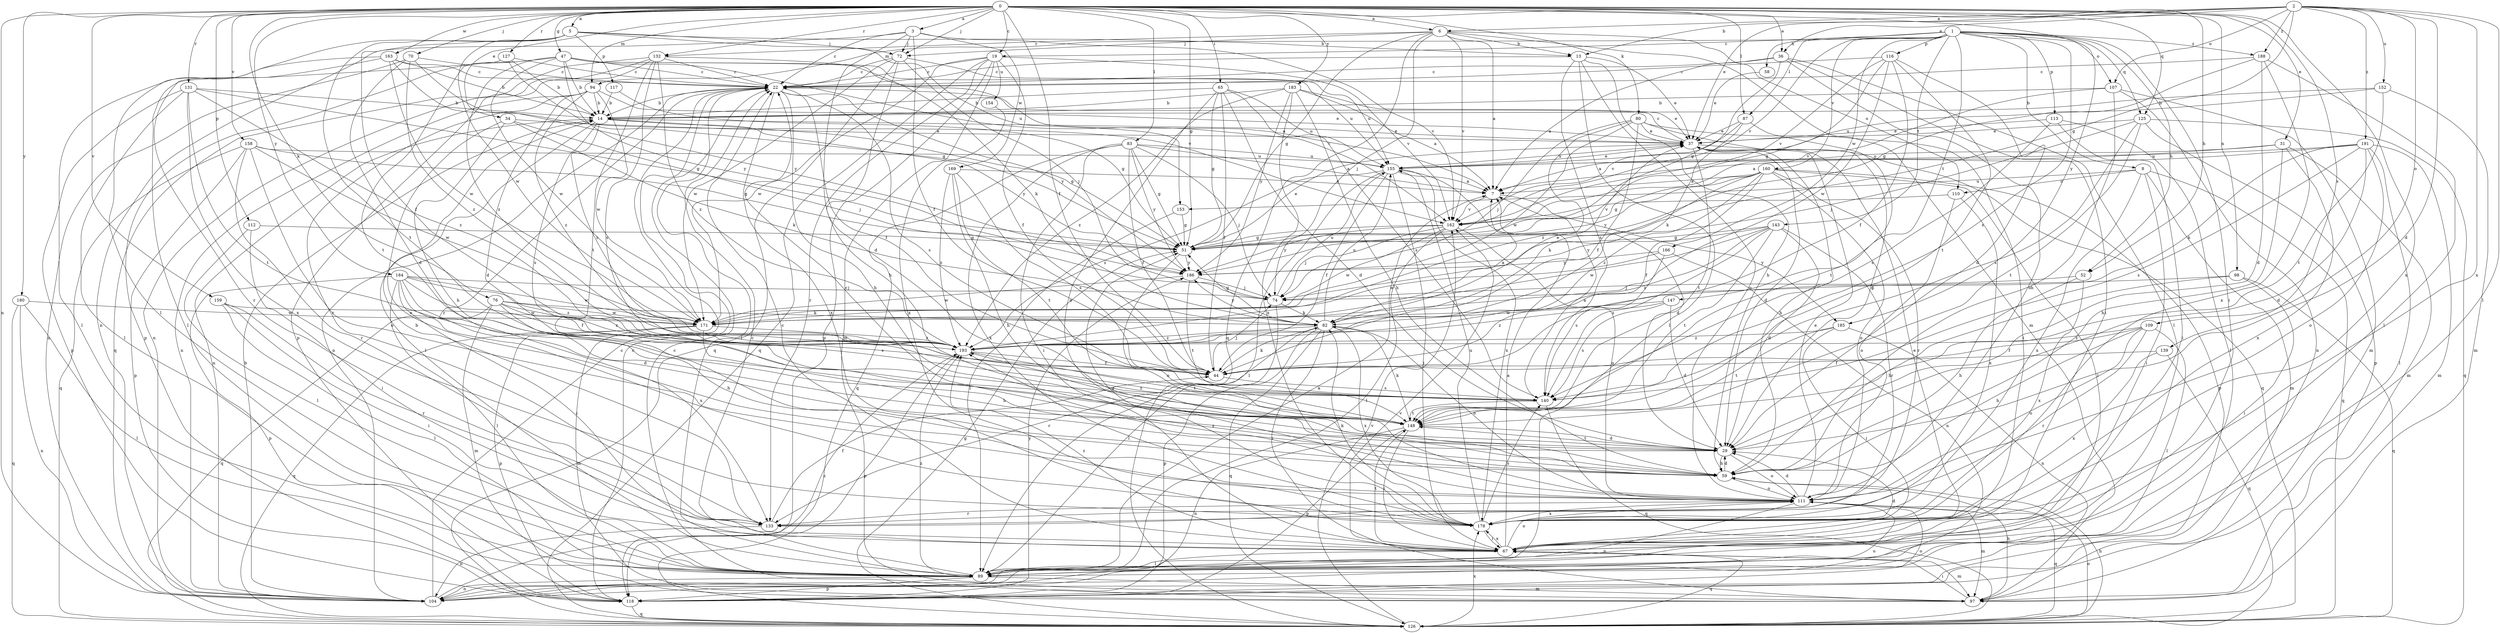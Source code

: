strict digraph  {
0;
1;
2;
3;
5;
6;
7;
8;
13;
14;
19;
22;
29;
31;
34;
36;
37;
44;
47;
51;
52;
58;
59;
65;
67;
70;
72;
74;
76;
80;
82;
83;
87;
89;
94;
97;
98;
104;
107;
109;
110;
111;
112;
113;
116;
117;
118;
125;
126;
127;
131;
132;
133;
139;
140;
143;
147;
148;
152;
153;
154;
155;
158;
159;
160;
162;
163;
166;
169;
171;
178;
180;
183;
184;
185;
186;
188;
191;
193;
0 -> 3  [label=a];
0 -> 5  [label=a];
0 -> 6  [label=a];
0 -> 19  [label=c];
0 -> 31  [label=e];
0 -> 34  [label=e];
0 -> 36  [label=e];
0 -> 44  [label=f];
0 -> 47  [label=g];
0 -> 51  [label=g];
0 -> 52  [label=h];
0 -> 65  [label=i];
0 -> 70  [label=j];
0 -> 72  [label=j];
0 -> 76  [label=k];
0 -> 80  [label=k];
0 -> 83  [label=l];
0 -> 87  [label=l];
0 -> 94  [label=m];
0 -> 98  [label=n];
0 -> 104  [label=n];
0 -> 112  [label=p];
0 -> 125  [label=q];
0 -> 127  [label=r];
0 -> 131  [label=r];
0 -> 132  [label=r];
0 -> 139  [label=s];
0 -> 158  [label=v];
0 -> 159  [label=v];
0 -> 163  [label=w];
0 -> 178  [label=x];
0 -> 180  [label=y];
0 -> 183  [label=y];
0 -> 184  [label=y];
0 -> 185  [label=y];
1 -> 8  [label=b];
1 -> 19  [label=c];
1 -> 52  [label=h];
1 -> 58  [label=h];
1 -> 67  [label=i];
1 -> 87  [label=l];
1 -> 94  [label=m];
1 -> 107  [label=o];
1 -> 113  [label=p];
1 -> 116  [label=p];
1 -> 125  [label=q];
1 -> 140  [label=s];
1 -> 143  [label=t];
1 -> 147  [label=t];
1 -> 160  [label=v];
1 -> 162  [label=v];
1 -> 166  [label=w];
1 -> 188  [label=z];
2 -> 6  [label=a];
2 -> 13  [label=b];
2 -> 29  [label=d];
2 -> 36  [label=e];
2 -> 37  [label=e];
2 -> 51  [label=g];
2 -> 89  [label=l];
2 -> 107  [label=o];
2 -> 109  [label=o];
2 -> 152  [label=u];
2 -> 178  [label=x];
2 -> 188  [label=z];
2 -> 191  [label=z];
3 -> 22  [label=c];
3 -> 29  [label=d];
3 -> 44  [label=f];
3 -> 72  [label=j];
3 -> 104  [label=n];
3 -> 162  [label=v];
3 -> 169  [label=w];
5 -> 13  [label=b];
5 -> 44  [label=f];
5 -> 72  [label=j];
5 -> 89  [label=l];
5 -> 117  [label=p];
5 -> 148  [label=t];
5 -> 153  [label=u];
5 -> 171  [label=w];
6 -> 7  [label=a];
6 -> 13  [label=b];
6 -> 51  [label=g];
6 -> 72  [label=j];
6 -> 74  [label=j];
6 -> 97  [label=m];
6 -> 110  [label=o];
6 -> 126  [label=q];
6 -> 132  [label=r];
6 -> 162  [label=v];
7 -> 162  [label=v];
7 -> 185  [label=y];
8 -> 67  [label=i];
8 -> 97  [label=m];
8 -> 110  [label=o];
8 -> 126  [label=q];
8 -> 153  [label=u];
8 -> 178  [label=x];
13 -> 22  [label=c];
13 -> 37  [label=e];
13 -> 59  [label=h];
13 -> 89  [label=l];
13 -> 111  [label=o];
13 -> 140  [label=s];
14 -> 37  [label=e];
14 -> 51  [label=g];
14 -> 89  [label=l];
14 -> 104  [label=n];
14 -> 140  [label=s];
14 -> 186  [label=y];
14 -> 193  [label=z];
19 -> 22  [label=c];
19 -> 44  [label=f];
19 -> 97  [label=m];
19 -> 118  [label=p];
19 -> 126  [label=q];
19 -> 133  [label=r];
19 -> 154  [label=u];
19 -> 162  [label=v];
19 -> 171  [label=w];
22 -> 14  [label=b];
22 -> 44  [label=f];
22 -> 59  [label=h];
22 -> 89  [label=l];
22 -> 104  [label=n];
22 -> 133  [label=r];
22 -> 140  [label=s];
22 -> 178  [label=x];
22 -> 186  [label=y];
29 -> 59  [label=h];
29 -> 111  [label=o];
29 -> 148  [label=t];
31 -> 7  [label=a];
31 -> 59  [label=h];
31 -> 97  [label=m];
31 -> 155  [label=u];
31 -> 178  [label=x];
34 -> 37  [label=e];
34 -> 59  [label=h];
34 -> 74  [label=j];
34 -> 82  [label=k];
34 -> 111  [label=o];
36 -> 7  [label=a];
36 -> 22  [label=c];
36 -> 51  [label=g];
36 -> 67  [label=i];
36 -> 89  [label=l];
36 -> 111  [label=o];
37 -> 22  [label=c];
37 -> 29  [label=d];
37 -> 59  [label=h];
37 -> 126  [label=q];
37 -> 148  [label=t];
37 -> 155  [label=u];
44 -> 74  [label=j];
44 -> 82  [label=k];
44 -> 140  [label=s];
47 -> 7  [label=a];
47 -> 14  [label=b];
47 -> 22  [label=c];
47 -> 118  [label=p];
47 -> 148  [label=t];
47 -> 155  [label=u];
47 -> 162  [label=v];
47 -> 171  [label=w];
47 -> 186  [label=y];
47 -> 193  [label=z];
51 -> 37  [label=e];
51 -> 111  [label=o];
51 -> 186  [label=y];
52 -> 59  [label=h];
52 -> 74  [label=j];
52 -> 178  [label=x];
58 -> 37  [label=e];
59 -> 22  [label=c];
59 -> 29  [label=d];
59 -> 111  [label=o];
65 -> 14  [label=b];
65 -> 29  [label=d];
65 -> 44  [label=f];
65 -> 51  [label=g];
65 -> 111  [label=o];
65 -> 140  [label=s];
65 -> 155  [label=u];
67 -> 7  [label=a];
67 -> 22  [label=c];
67 -> 29  [label=d];
67 -> 37  [label=e];
67 -> 89  [label=l];
67 -> 97  [label=m];
67 -> 111  [label=o];
67 -> 126  [label=q];
67 -> 148  [label=t];
67 -> 178  [label=x];
67 -> 193  [label=z];
70 -> 22  [label=c];
70 -> 29  [label=d];
70 -> 104  [label=n];
70 -> 186  [label=y];
70 -> 193  [label=z];
72 -> 22  [label=c];
72 -> 59  [label=h];
72 -> 74  [label=j];
72 -> 126  [label=q];
72 -> 155  [label=u];
72 -> 171  [label=w];
74 -> 82  [label=k];
74 -> 89  [label=l];
74 -> 155  [label=u];
76 -> 59  [label=h];
76 -> 82  [label=k];
76 -> 97  [label=m];
76 -> 126  [label=q];
76 -> 140  [label=s];
76 -> 171  [label=w];
76 -> 193  [label=z];
80 -> 29  [label=d];
80 -> 37  [label=e];
80 -> 44  [label=f];
80 -> 67  [label=i];
80 -> 74  [label=j];
80 -> 171  [label=w];
80 -> 193  [label=z];
82 -> 7  [label=a];
82 -> 37  [label=e];
82 -> 51  [label=g];
82 -> 67  [label=i];
82 -> 111  [label=o];
82 -> 118  [label=p];
82 -> 126  [label=q];
82 -> 133  [label=r];
82 -> 155  [label=u];
82 -> 178  [label=x];
82 -> 186  [label=y];
82 -> 193  [label=z];
83 -> 7  [label=a];
83 -> 44  [label=f];
83 -> 51  [label=g];
83 -> 67  [label=i];
83 -> 74  [label=j];
83 -> 126  [label=q];
83 -> 155  [label=u];
83 -> 178  [label=x];
83 -> 186  [label=y];
87 -> 37  [label=e];
87 -> 82  [label=k];
87 -> 148  [label=t];
87 -> 162  [label=v];
89 -> 7  [label=a];
89 -> 22  [label=c];
89 -> 97  [label=m];
89 -> 104  [label=n];
89 -> 118  [label=p];
89 -> 193  [label=z];
94 -> 14  [label=b];
94 -> 29  [label=d];
94 -> 37  [label=e];
94 -> 104  [label=n];
94 -> 133  [label=r];
94 -> 171  [label=w];
94 -> 193  [label=z];
97 -> 22  [label=c];
97 -> 59  [label=h];
97 -> 67  [label=i];
97 -> 162  [label=v];
98 -> 59  [label=h];
98 -> 67  [label=i];
98 -> 74  [label=j];
98 -> 126  [label=q];
104 -> 14  [label=b];
104 -> 22  [label=c];
104 -> 111  [label=o];
104 -> 193  [label=z];
107 -> 14  [label=b];
107 -> 59  [label=h];
107 -> 97  [label=m];
107 -> 104  [label=n];
107 -> 162  [label=v];
109 -> 44  [label=f];
109 -> 59  [label=h];
109 -> 89  [label=l];
109 -> 111  [label=o];
109 -> 133  [label=r];
109 -> 193  [label=z];
110 -> 111  [label=o];
110 -> 162  [label=v];
110 -> 178  [label=x];
111 -> 29  [label=d];
111 -> 37  [label=e];
111 -> 97  [label=m];
111 -> 104  [label=n];
111 -> 126  [label=q];
111 -> 133  [label=r];
111 -> 178  [label=x];
111 -> 193  [label=z];
112 -> 51  [label=g];
112 -> 67  [label=i];
112 -> 89  [label=l];
113 -> 37  [label=e];
113 -> 67  [label=i];
113 -> 89  [label=l];
113 -> 140  [label=s];
116 -> 22  [label=c];
116 -> 29  [label=d];
116 -> 44  [label=f];
116 -> 51  [label=g];
116 -> 148  [label=t];
116 -> 162  [label=v];
116 -> 171  [label=w];
117 -> 14  [label=b];
117 -> 51  [label=g];
118 -> 22  [label=c];
118 -> 111  [label=o];
118 -> 126  [label=q];
118 -> 186  [label=y];
125 -> 37  [label=e];
125 -> 74  [label=j];
125 -> 118  [label=p];
125 -> 126  [label=q];
125 -> 140  [label=s];
125 -> 148  [label=t];
126 -> 51  [label=g];
126 -> 59  [label=h];
126 -> 111  [label=o];
126 -> 162  [label=v];
126 -> 178  [label=x];
127 -> 14  [label=b];
127 -> 22  [label=c];
127 -> 51  [label=g];
127 -> 89  [label=l];
131 -> 14  [label=b];
131 -> 51  [label=g];
131 -> 89  [label=l];
131 -> 118  [label=p];
131 -> 148  [label=t];
131 -> 178  [label=x];
131 -> 193  [label=z];
132 -> 22  [label=c];
132 -> 82  [label=k];
132 -> 104  [label=n];
132 -> 118  [label=p];
132 -> 126  [label=q];
132 -> 140  [label=s];
132 -> 148  [label=t];
132 -> 193  [label=z];
133 -> 14  [label=b];
133 -> 44  [label=f];
133 -> 104  [label=n];
139 -> 44  [label=f];
139 -> 126  [label=q];
139 -> 178  [label=x];
140 -> 7  [label=a];
140 -> 126  [label=q];
140 -> 148  [label=t];
143 -> 29  [label=d];
143 -> 51  [label=g];
143 -> 133  [label=r];
143 -> 140  [label=s];
143 -> 148  [label=t];
143 -> 171  [label=w];
143 -> 186  [label=y];
143 -> 193  [label=z];
147 -> 29  [label=d];
147 -> 140  [label=s];
147 -> 171  [label=w];
147 -> 193  [label=z];
148 -> 29  [label=d];
148 -> 67  [label=i];
148 -> 82  [label=k];
148 -> 104  [label=n];
148 -> 118  [label=p];
148 -> 193  [label=z];
152 -> 14  [label=b];
152 -> 97  [label=m];
152 -> 148  [label=t];
152 -> 155  [label=u];
153 -> 51  [label=g];
153 -> 89  [label=l];
154 -> 178  [label=x];
155 -> 7  [label=a];
155 -> 29  [label=d];
155 -> 37  [label=e];
155 -> 44  [label=f];
155 -> 67  [label=i];
155 -> 89  [label=l];
155 -> 178  [label=x];
155 -> 193  [label=z];
158 -> 51  [label=g];
158 -> 111  [label=o];
158 -> 118  [label=p];
158 -> 126  [label=q];
158 -> 133  [label=r];
158 -> 155  [label=u];
158 -> 171  [label=w];
159 -> 67  [label=i];
159 -> 89  [label=l];
159 -> 133  [label=r];
159 -> 171  [label=w];
160 -> 7  [label=a];
160 -> 44  [label=f];
160 -> 51  [label=g];
160 -> 82  [label=k];
160 -> 89  [label=l];
160 -> 111  [label=o];
160 -> 118  [label=p];
160 -> 133  [label=r];
160 -> 186  [label=y];
160 -> 193  [label=z];
162 -> 51  [label=g];
162 -> 74  [label=j];
162 -> 89  [label=l];
162 -> 111  [label=o];
162 -> 171  [label=w];
162 -> 186  [label=y];
163 -> 14  [label=b];
163 -> 22  [label=c];
163 -> 89  [label=l];
163 -> 133  [label=r];
163 -> 162  [label=v];
163 -> 171  [label=w];
166 -> 104  [label=n];
166 -> 140  [label=s];
166 -> 171  [label=w];
166 -> 186  [label=y];
169 -> 7  [label=a];
169 -> 59  [label=h];
169 -> 140  [label=s];
169 -> 148  [label=t];
169 -> 193  [label=z];
171 -> 59  [label=h];
171 -> 97  [label=m];
171 -> 118  [label=p];
171 -> 126  [label=q];
171 -> 193  [label=z];
178 -> 51  [label=g];
178 -> 67  [label=i];
178 -> 82  [label=k];
178 -> 140  [label=s];
178 -> 155  [label=u];
180 -> 89  [label=l];
180 -> 104  [label=n];
180 -> 126  [label=q];
180 -> 171  [label=w];
183 -> 7  [label=a];
183 -> 14  [label=b];
183 -> 37  [label=e];
183 -> 59  [label=h];
183 -> 178  [label=x];
183 -> 186  [label=y];
183 -> 193  [label=z];
184 -> 29  [label=d];
184 -> 44  [label=f];
184 -> 67  [label=i];
184 -> 74  [label=j];
184 -> 89  [label=l];
184 -> 118  [label=p];
184 -> 171  [label=w];
184 -> 178  [label=x];
184 -> 193  [label=z];
185 -> 67  [label=i];
185 -> 104  [label=n];
185 -> 148  [label=t];
185 -> 193  [label=z];
186 -> 74  [label=j];
186 -> 148  [label=t];
186 -> 171  [label=w];
188 -> 22  [label=c];
188 -> 29  [label=d];
188 -> 51  [label=g];
188 -> 89  [label=l];
188 -> 178  [label=x];
191 -> 7  [label=a];
191 -> 29  [label=d];
191 -> 82  [label=k];
191 -> 89  [label=l];
191 -> 97  [label=m];
191 -> 111  [label=o];
191 -> 140  [label=s];
191 -> 155  [label=u];
193 -> 44  [label=f];
193 -> 118  [label=p];
193 -> 148  [label=t];
}
